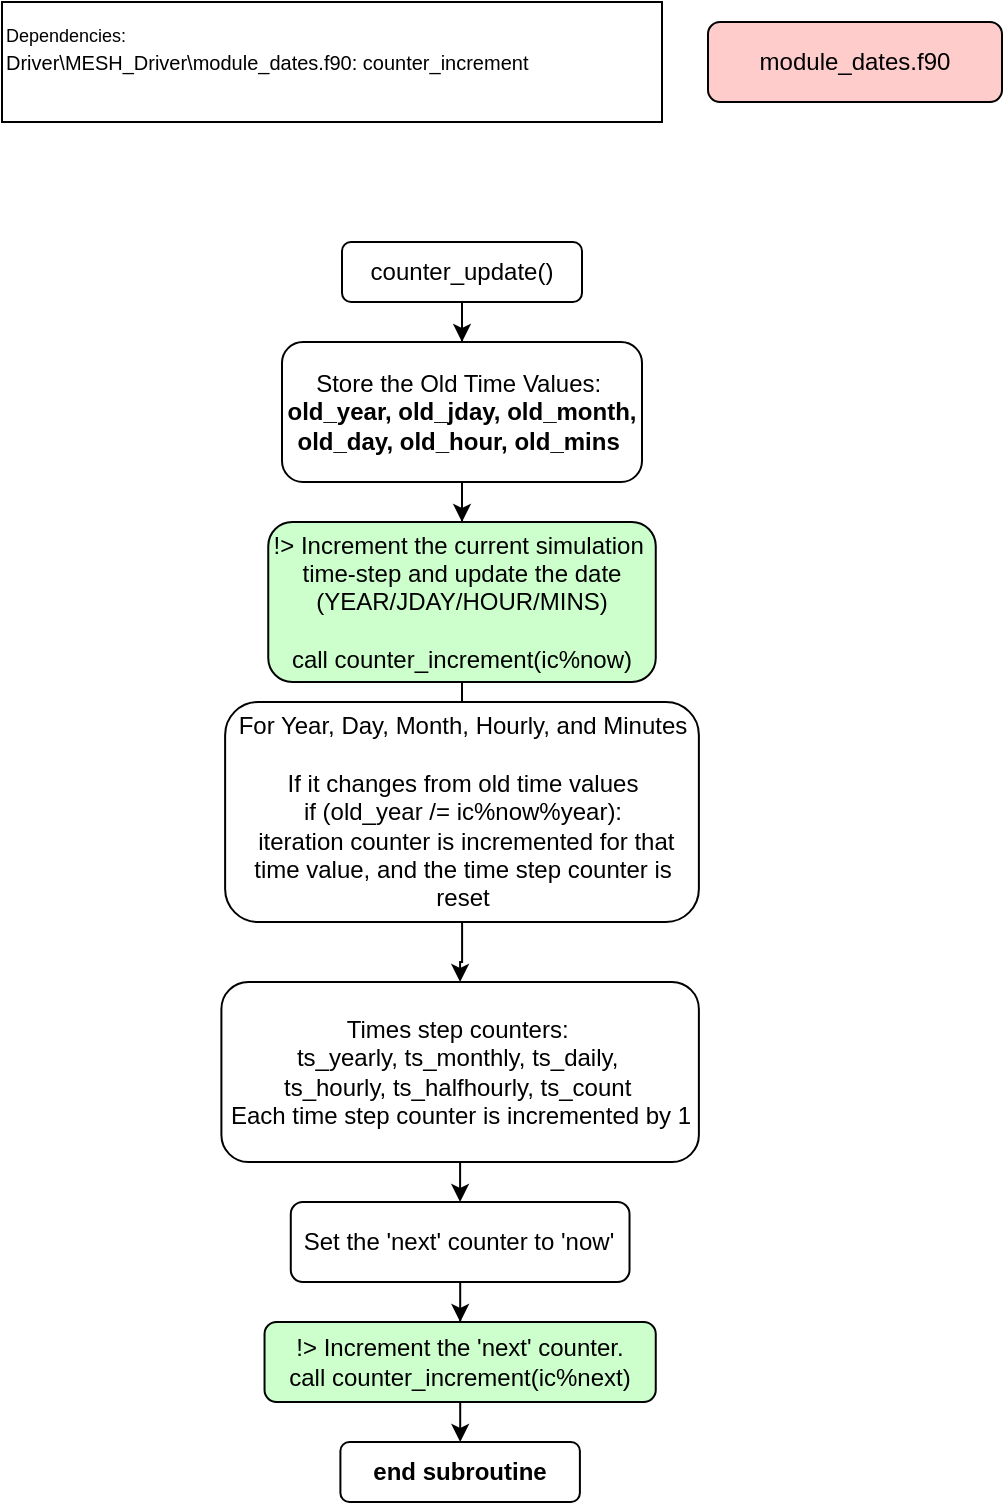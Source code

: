 <mxfile version="24.8.3">
  <diagram name="Page-1" id="Ui4PeoH2Wmz7LBSDCM6p">
    <mxGraphModel dx="1666" dy="749" grid="1" gridSize="10" guides="1" tooltips="1" connect="1" arrows="1" fold="1" page="1" pageScale="1" pageWidth="850" pageHeight="1100" math="0" shadow="0">
      <root>
        <mxCell id="0" />
        <mxCell id="1" parent="0" />
        <mxCell id="9YlWsWyU1VqXCOaVPdyr-1" value="module_dates.f90" style="rounded=1;whiteSpace=wrap;html=1;fillColor=#FFCCCC;" parent="1" vertex="1">
          <mxGeometry x="363" y="20" width="147" height="40" as="geometry" />
        </mxCell>
        <mxCell id="9YlWsWyU1VqXCOaVPdyr-2" value="&lt;div&gt;&lt;font style=&quot;font-size: 9px;&quot;&gt;Dependencies:&lt;/font&gt;&lt;/div&gt;&lt;div&gt;&lt;font style=&quot;&quot;&gt;&lt;font size=&quot;1&quot;&gt;Driver\MESH_Driver\module_dates.f90: counter_increment&lt;/font&gt;&lt;/font&gt;&lt;/div&gt;&lt;div&gt;&lt;br&gt;&lt;/div&gt;" style="rounded=0;whiteSpace=wrap;html=1;align=left;" parent="1" vertex="1">
          <mxGeometry x="10" y="10" width="330" height="60" as="geometry" />
        </mxCell>
        <mxCell id="9YlWsWyU1VqXCOaVPdyr-5" value="" style="edgeStyle=orthogonalEdgeStyle;rounded=0;orthogonalLoop=1;jettySize=auto;html=1;" parent="1" source="9YlWsWyU1VqXCOaVPdyr-3" target="9YlWsWyU1VqXCOaVPdyr-4" edge="1">
          <mxGeometry relative="1" as="geometry" />
        </mxCell>
        <mxCell id="9YlWsWyU1VqXCOaVPdyr-3" value="counter_update()" style="rounded=1;whiteSpace=wrap;html=1;" parent="1" vertex="1">
          <mxGeometry x="180" y="130" width="120" height="30" as="geometry" />
        </mxCell>
        <mxCell id="9YlWsWyU1VqXCOaVPdyr-7" value="" style="edgeStyle=orthogonalEdgeStyle;rounded=0;orthogonalLoop=1;jettySize=auto;html=1;" parent="1" source="9YlWsWyU1VqXCOaVPdyr-4" target="9YlWsWyU1VqXCOaVPdyr-6" edge="1">
          <mxGeometry relative="1" as="geometry" />
        </mxCell>
        <mxCell id="9YlWsWyU1VqXCOaVPdyr-4" value="Store the Old Time Values:&amp;nbsp;&lt;div&gt;&lt;b&gt;old_year, old_jday, old_month, old_day, old_hour, old_mins&lt;/b&gt;&amp;nbsp;&lt;/div&gt;" style="whiteSpace=wrap;html=1;rounded=1;" parent="1" vertex="1">
          <mxGeometry x="150" y="180" width="180" height="70" as="geometry" />
        </mxCell>
        <mxCell id="9YlWsWyU1VqXCOaVPdyr-9" style="edgeStyle=orthogonalEdgeStyle;rounded=0;orthogonalLoop=1;jettySize=auto;html=1;" parent="1" source="9YlWsWyU1VqXCOaVPdyr-6" target="9YlWsWyU1VqXCOaVPdyr-8" edge="1">
          <mxGeometry relative="1" as="geometry" />
        </mxCell>
        <mxCell id="9YlWsWyU1VqXCOaVPdyr-6" value="&lt;div&gt;!&amp;gt;&amp;nbsp;Increment the current simulation&amp;nbsp; time-step and update the date (YEAR/JDAY/HOUR/MINS)&lt;/div&gt;&lt;div&gt;&lt;br&gt;&lt;/div&gt;call counter_increment(ic%now)" style="whiteSpace=wrap;html=1;rounded=1;fillColor=#CCFFCC;" parent="1" vertex="1">
          <mxGeometry x="143.13" y="270" width="193.75" height="80" as="geometry" />
        </mxCell>
        <mxCell id="9YlWsWyU1VqXCOaVPdyr-11" value="" style="edgeStyle=orthogonalEdgeStyle;rounded=0;orthogonalLoop=1;jettySize=auto;html=1;" parent="1" source="9YlWsWyU1VqXCOaVPdyr-8" target="9YlWsWyU1VqXCOaVPdyr-10" edge="1">
          <mxGeometry relative="1" as="geometry" />
        </mxCell>
        <mxCell id="9YlWsWyU1VqXCOaVPdyr-8" value="&lt;div&gt;For Year, Day, Month, Hourly, and Minutes&lt;/div&gt;&lt;div&gt;&lt;br&gt;&lt;/div&gt;&lt;div&gt;If it changes from old time values&lt;/div&gt;&lt;div&gt;if (old_year /= ic%now%year):&lt;/div&gt;&lt;div&gt;&amp;nbsp;iteration counter is incremented for that time value, and the time step counter is reset&lt;/div&gt;" style="whiteSpace=wrap;html=1;rounded=1;" parent="1" vertex="1">
          <mxGeometry x="121.56" y="360" width="236.88" height="110" as="geometry" />
        </mxCell>
        <mxCell id="9YlWsWyU1VqXCOaVPdyr-13" style="edgeStyle=orthogonalEdgeStyle;rounded=0;orthogonalLoop=1;jettySize=auto;html=1;" parent="1" source="9YlWsWyU1VqXCOaVPdyr-10" target="9YlWsWyU1VqXCOaVPdyr-12" edge="1">
          <mxGeometry relative="1" as="geometry" />
        </mxCell>
        <mxCell id="9YlWsWyU1VqXCOaVPdyr-10" value="&lt;div&gt;Times step counters:&amp;nbsp;&lt;/div&gt;&lt;div&gt;ts_yearly,&amp;nbsp;ts_monthly,&amp;nbsp;ts_daily,&amp;nbsp;&lt;/div&gt;&lt;div&gt;ts_hourly,&amp;nbsp;ts_halfhourly,&amp;nbsp;&lt;span style=&quot;background-color: initial;&quot;&gt;ts_count&amp;nbsp;&lt;/span&gt;&lt;/div&gt;Each time step counter is incremented by 1" style="whiteSpace=wrap;html=1;rounded=1;" parent="1" vertex="1">
          <mxGeometry x="119.7" y="500" width="238.74" height="90" as="geometry" />
        </mxCell>
        <mxCell id="9YlWsWyU1VqXCOaVPdyr-15" value="" style="edgeStyle=orthogonalEdgeStyle;rounded=0;orthogonalLoop=1;jettySize=auto;html=1;" parent="1" source="9YlWsWyU1VqXCOaVPdyr-12" target="9YlWsWyU1VqXCOaVPdyr-14" edge="1">
          <mxGeometry relative="1" as="geometry" />
        </mxCell>
        <mxCell id="9YlWsWyU1VqXCOaVPdyr-12" value="Set the &#39;next&#39; counter to &#39;now&#39;" style="whiteSpace=wrap;html=1;rounded=1;" parent="1" vertex="1">
          <mxGeometry x="154.39" y="610" width="169.37" height="40" as="geometry" />
        </mxCell>
        <mxCell id="9YlWsWyU1VqXCOaVPdyr-17" style="edgeStyle=orthogonalEdgeStyle;rounded=0;orthogonalLoop=1;jettySize=auto;html=1;" parent="1" source="9YlWsWyU1VqXCOaVPdyr-14" target="9YlWsWyU1VqXCOaVPdyr-16" edge="1">
          <mxGeometry relative="1" as="geometry" />
        </mxCell>
        <mxCell id="9YlWsWyU1VqXCOaVPdyr-14" value="&lt;div&gt;!&amp;gt; Increment the &#39;next&#39; counter.&lt;/div&gt;&lt;div&gt;call counter_increment(ic%next)&lt;/div&gt;" style="whiteSpace=wrap;html=1;rounded=1;fillColor=#CCFFCC;" parent="1" vertex="1">
          <mxGeometry x="141.27" y="670" width="195.61" height="40" as="geometry" />
        </mxCell>
        <mxCell id="9YlWsWyU1VqXCOaVPdyr-16" value="end subroutine" style="whiteSpace=wrap;html=1;fillColor=#FFFFFF;rounded=1;fontStyle=1;" parent="1" vertex="1">
          <mxGeometry x="179.2" y="730" width="119.75" height="30" as="geometry" />
        </mxCell>
      </root>
    </mxGraphModel>
  </diagram>
</mxfile>
